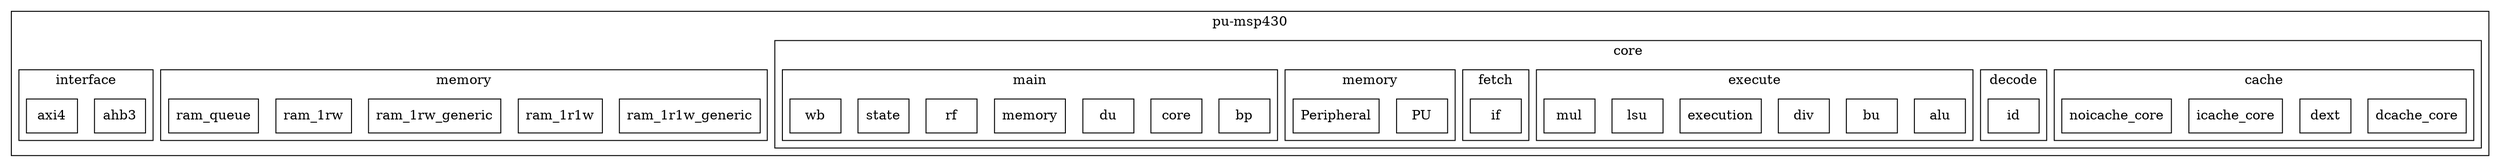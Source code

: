 digraph Project {
  // Introduction
  graph [rankdir = TB, splines=ortho];
  node[shape=record];

  // Blocks
  subgraph "cluster pu-msp430" { label = "pu-msp430";
    subgraph "cluster core" { label = "core";
      subgraph "cluster cache" { label = "cache";
        dcache_core[shape=box, label="dcache_core"];
        dext[shape=box, label="dext"];
        icache_core[shape=box, label="icache_core"];
        noicache_core[shape=box, label="noicache_core"];
      }
      subgraph "cluster decode" { label = "decode";
        id[shape=box, label="id"];
      }
      subgraph "cluster execute" { label = "execute";
        alu[shape=box, label="alu"];
        bu[shape=box, label="bu"];
        div[shape=box, label="div"];
        execution[shape=box, label="execution"];
        lsu[shape=box, label="lsu"];
        mul[shape=box, label="mul"];
      }
      subgraph "cluster fetch" { label = "fetch";
        if[shape=box, label="if"];
      }
      subgraph "cluster memory" { label = "memory";
        PU[shape=box, label="PU"];
        PRF[shape=box, label="Peripheral"];
      }
      subgraph "cluster main" { label = "main";
        bp[shape=box, label="bp"];
        core[shape=box, label="core"];
        du[shape=box, label="du"];
        memory[shape=box, label="memory"];
        rf[shape=box, label="rf"];
        state[shape=box, label="state"];
        wb[shape=box, label="wb"];
      }
    }
    subgraph "cluster memory" { label = "memory";
      ram_1r1w_generic[shape=box, label="ram_1r1w_generic"];
      ram_1r1w[shape=box, label="ram_1r1w"];
      ram_1rw_generic[shape=box, label="ram_1rw_generic"];
      ram_1rw[shape=box, label="ram_1rw"];
      ram_queue[shape=box, label="ram_queue"];
    }
    subgraph "cluster interface" { label = "interface";
      ahb3[shape=box, label="ahb3"];
      axi4[shape=box, label="axi4"];
    }
  }
}
